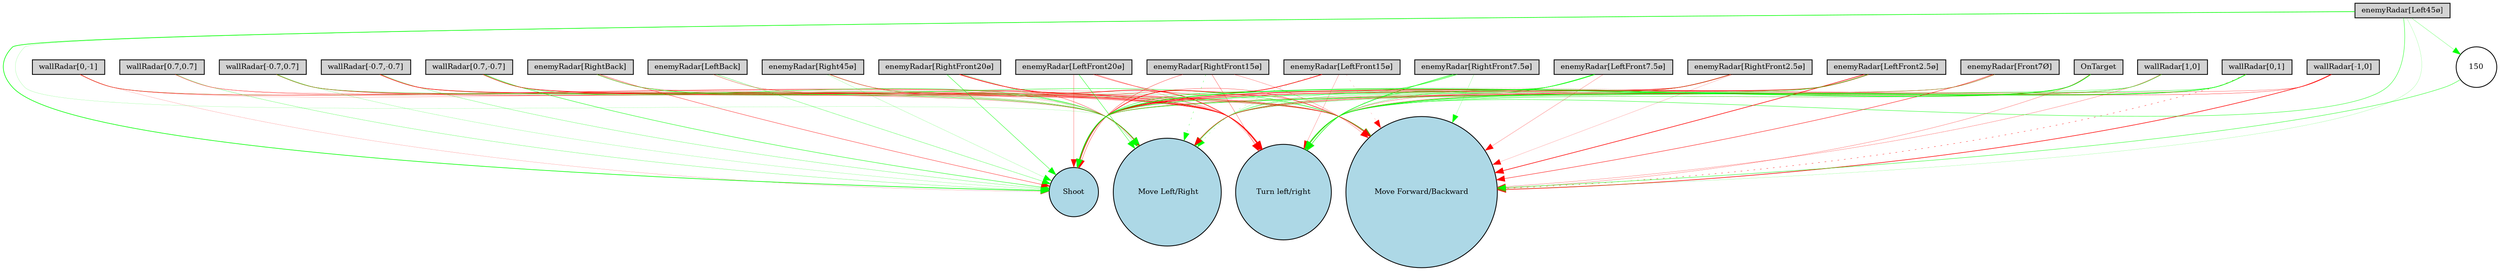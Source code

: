 digraph {
	node [fontsize=9 height=0.2 shape=circle width=0.2]
	"wallRadar[1,0]" [fillcolor=lightgray shape=box style=filled]
	"wallRadar[0,1]" [fillcolor=lightgray shape=box style=filled]
	"wallRadar[-1,0]" [fillcolor=lightgray shape=box style=filled]
	"wallRadar[0,-1]" [fillcolor=lightgray shape=box style=filled]
	"wallRadar[0.7,0.7]" [fillcolor=lightgray shape=box style=filled]
	"wallRadar[-0.7,0.7]" [fillcolor=lightgray shape=box style=filled]
	"wallRadar[-0.7,-0.7]" [fillcolor=lightgray shape=box style=filled]
	"wallRadar[0.7,-0.7]" [fillcolor=lightgray shape=box style=filled]
	"enemyRadar[RightBack]" [fillcolor=lightgray shape=box style=filled]
	"enemyRadar[LeftBack]" [fillcolor=lightgray shape=box style=filled]
	"enemyRadar[Right45ø]" [fillcolor=lightgray shape=box style=filled]
	"enemyRadar[Left45ø]" [fillcolor=lightgray shape=box style=filled]
	"enemyRadar[RightFront20ø]" [fillcolor=lightgray shape=box style=filled]
	"enemyRadar[LeftFront20ø]" [fillcolor=lightgray shape=box style=filled]
	"enemyRadar[RightFront15ø]" [fillcolor=lightgray shape=box style=filled]
	"enemyRadar[LeftFront15ø]" [fillcolor=lightgray shape=box style=filled]
	"enemyRadar[RightFront7.5ø]" [fillcolor=lightgray shape=box style=filled]
	"enemyRadar[LeftFront7.5ø]" [fillcolor=lightgray shape=box style=filled]
	"enemyRadar[RightFront2.5ø]" [fillcolor=lightgray shape=box style=filled]
	"enemyRadar[LeftFront2.5ø]" [fillcolor=lightgray shape=box style=filled]
	"enemyRadar[Front7Ø]" [fillcolor=lightgray shape=box style=filled]
	OnTarget [fillcolor=lightgray shape=box style=filled]
	Shoot [fillcolor=lightblue style=filled]
	"Move Forward/Backward" [fillcolor=lightblue style=filled]
	" Move Left/Right" [fillcolor=lightblue style=filled]
	"Turn left/right" [fillcolor=lightblue style=filled]
	150 [fillcolor=white style=filled]
	"wallRadar[1,0]" -> Shoot [color=green penwidth=0.32704719811972627 style=solid]
	"wallRadar[1,0]" -> "Move Forward/Backward" [color=red penwidth=0.2325187803713964 style=solid]
	"wallRadar[1,0]" -> " Move Left/Right" [color=red penwidth=0.27690246937669294 style=solid]
	"wallRadar[1,0]" -> "Turn left/right" [color=green penwidth=0.35014920597068977 style=solid]
	"wallRadar[0,1]" -> Shoot [color=green penwidth=0.39450368736474206 style=solid]
	"wallRadar[0,1]" -> "Move Forward/Backward" [color=red penwidth=0.3969463843540535 style=dotted]
	"wallRadar[0,1]" -> " Move Left/Right" [color=green penwidth=0.33538130284086654 style=solid]
	"wallRadar[0,1]" -> "Turn left/right" [color=green penwidth=0.7462157554684781 style=solid]
	"wallRadar[-1,0]" -> Shoot [color=red penwidth=0.27245083792849134 style=solid]
	"wallRadar[-1,0]" -> "Move Forward/Backward" [color=red penwidth=0.6953835764271151 style=solid]
	"wallRadar[-1,0]" -> " Move Left/Right" [color=red penwidth=0.11136512143174064 style=solid]
	"wallRadar[-1,0]" -> "Turn left/right" [color=red penwidth=0.25276676519269337 style=solid]
	"wallRadar[0,-1]" -> Shoot [color=red penwidth=0.14138881172006534 style=solid]
	"wallRadar[0,-1]" -> "Move Forward/Backward" [color=red penwidth=0.1617321747908359 style=solid]
	"wallRadar[0,-1]" -> " Move Left/Right" [color=green penwidth=0.2637663522026006 style=solid]
	"wallRadar[0,-1]" -> "Turn left/right" [color=red penwidth=0.5107651687049859 style=solid]
	"wallRadar[0.7,0.7]" -> Shoot [color=green penwidth=0.24586029270321946 style=solid]
	"wallRadar[0.7,0.7]" -> "Move Forward/Backward" [color=red penwidth=0.19162181553189866 style=solid]
	"wallRadar[0.7,0.7]" -> " Move Left/Right" [color=red penwidth=0.20044884388649414 style=solid]
	"wallRadar[0.7,0.7]" -> "Turn left/right" [color=red penwidth=0.15004857838050753 style=solid]
	"wallRadar[-0.7,0.7]" -> Shoot [color=green penwidth=0.17277038331617947 style=solid]
	"wallRadar[-0.7,0.7]" -> "Move Forward/Backward" [color=red penwidth=0.49001076897076856 style=solid]
	"wallRadar[-0.7,0.7]" -> " Move Left/Right" [color=green penwidth=0.4719236416781115 style=solid]
	"wallRadar[-0.7,0.7]" -> "Turn left/right" [color=red penwidth=0.19165962220504157 style=solid]
	"wallRadar[-0.7,-0.7]" -> Shoot [color=green penwidth=0.2558121212541077 style=solid]
	"wallRadar[-0.7,-0.7]" -> "Move Forward/Backward" [color=green penwidth=0.2190383255558032 style=solid]
	"wallRadar[-0.7,-0.7]" -> " Move Left/Right" [color=red penwidth=0.25586068332653533 style=solid]
	"wallRadar[-0.7,-0.7]" -> "Turn left/right" [color=red penwidth=0.6604530081005169 style=solid]
	"wallRadar[0.7,-0.7]" -> Shoot [color=green penwidth=0.4829879721296114 style=solid]
	"wallRadar[0.7,-0.7]" -> "Move Forward/Backward" [color=red penwidth=0.408209770559539 style=solid]
	"wallRadar[0.7,-0.7]" -> " Move Left/Right" [color=green penwidth=0.42301993457939346 style=solid]
	"wallRadar[0.7,-0.7]" -> "Turn left/right" [color=red penwidth=0.495773334796791 style=solid]
	"enemyRadar[RightBack]" -> Shoot [color=red penwidth=0.3934286809175711 style=solid]
	"enemyRadar[RightBack]" -> "Move Forward/Backward" [color=green penwidth=0.42773990202565493 style=solid]
	"enemyRadar[RightBack]" -> " Move Left/Right" [color=green penwidth=0.35499072708387214 style=solid]
	"enemyRadar[RightBack]" -> "Turn left/right" [color=red penwidth=0.20777945450673418 style=solid]
	"enemyRadar[LeftBack]" -> Shoot [color=green penwidth=0.28632866514602245 style=solid]
	"enemyRadar[LeftBack]" -> "Move Forward/Backward" [color=green penwidth=0.10221606163129544 style=solid]
	"enemyRadar[LeftBack]" -> " Move Left/Right" [color=red penwidth=0.16967745671541112 style=solid]
	"enemyRadar[LeftBack]" -> "Turn left/right" [color=red penwidth=0.14215342809308332 style=solid]
	"enemyRadar[Right45ø]" -> Shoot [color=green penwidth=0.15451122933084313 style=solid]
	"enemyRadar[Right45ø]" -> "Move Forward/Backward" [color=green penwidth=0.21610028605150522 style=solid]
	"enemyRadar[Right45ø]" -> " Move Left/Right" [color=red penwidth=0.3399596226738745 style=solid]
	"enemyRadar[Right45ø]" -> "Turn left/right" [color=red penwidth=0.15322759041990724 style=solid]
	"enemyRadar[Left45ø]" -> Shoot [color=green penwidth=0.7357771911803795 style=solid]
	"enemyRadar[Left45ø]" -> "Move Forward/Backward" [color=green penwidth=0.1443967942848778 style=solid]
	"enemyRadar[Left45ø]" -> " Move Left/Right" [color=green penwidth=0.13300770408808152 style=solid]
	"enemyRadar[Left45ø]" -> "Turn left/right" [color=green penwidth=0.43340348172230136 style=solid]
	"enemyRadar[RightFront20ø]" -> Shoot [color=green penwidth=0.42888432032249646 style=solid]
	"enemyRadar[RightFront20ø]" -> "Move Forward/Backward" [color=red penwidth=0.3088972053103578 style=solid]
	"enemyRadar[RightFront20ø]" -> " Move Left/Right" [color=green penwidth=0.20595786761141727 style=solid]
	"enemyRadar[RightFront20ø]" -> "Turn left/right" [color=red penwidth=0.7147605340811436 style=solid]
	"enemyRadar[LeftFront20ø]" -> Shoot [color=red penwidth=0.25805693969381593 style=solid]
	"enemyRadar[LeftFront20ø]" -> "Move Forward/Backward" [color=red penwidth=0.399939054957528 style=solid]
	"enemyRadar[LeftFront20ø]" -> " Move Left/Right" [color=green penwidth=0.43585676667689177 style=solid]
	"enemyRadar[LeftFront20ø]" -> "Turn left/right" [color=red penwidth=0.22116465612163017 style=solid]
	"enemyRadar[RightFront15ø]" -> Shoot [color=red penwidth=0.32716742728201187 style=solid]
	"enemyRadar[RightFront15ø]" -> "Move Forward/Backward" [color=red penwidth=0.23069213982716863 style=solid]
	"enemyRadar[RightFront15ø]" -> " Move Left/Right" [color=green penwidth=0.2952905107482229 style=dotted]
	"enemyRadar[RightFront15ø]" -> "Turn left/right" [color=red penwidth=0.2878729802153406 style=solid]
	"enemyRadar[LeftFront15ø]" -> Shoot [color=red penwidth=0.7540399282711353 style=solid]
	"enemyRadar[LeftFront15ø]" -> "Move Forward/Backward" [color=red penwidth=0.14632264263627337 style=dotted]
	"enemyRadar[LeftFront15ø]" -> " Move Left/Right" [color=green penwidth=0.1867600971976746 style=dotted]
	"enemyRadar[LeftFront15ø]" -> "Turn left/right" [color=red penwidth=0.20411060175492624 style=solid]
	"enemyRadar[RightFront7.5ø]" -> Shoot [color=green penwidth=0.45466014177124614 style=solid]
	"enemyRadar[RightFront7.5ø]" -> "Move Forward/Backward" [color=green penwidth=0.16681705166311628 style=solid]
	"enemyRadar[RightFront7.5ø]" -> " Move Left/Right" [color=green penwidth=0.17119431069455632 style=solid]
	"enemyRadar[RightFront7.5ø]" -> "Turn left/right" [color=green penwidth=0.6108059155603228 style=solid]
	"enemyRadar[LeftFront7.5ø]" -> Shoot [color=green penwidth=0.6073051303450475 style=solid]
	"enemyRadar[LeftFront7.5ø]" -> "Move Forward/Backward" [color=red penwidth=0.21454337984813804 style=solid]
	"enemyRadar[LeftFront7.5ø]" -> " Move Left/Right" [color=green penwidth=0.3424633803661268 style=solid]
	"enemyRadar[LeftFront7.5ø]" -> "Turn left/right" [color=green penwidth=0.44699004331122816 style=solid]
	"enemyRadar[RightFront2.5ø]" -> Shoot [color=red penwidth=0.7164931674410158 style=solid]
	"enemyRadar[RightFront2.5ø]" -> "Move Forward/Backward" [color=red penwidth=0.14709221597151179 style=solid]
	"enemyRadar[RightFront2.5ø]" -> " Move Left/Right" [color=green penwidth=0.23560349402329037 style=solid]
	"enemyRadar[RightFront2.5ø]" -> "Turn left/right" [color=red penwidth=0.27938568265109553 style=solid]
	"enemyRadar[LeftFront2.5ø]" -> Shoot [color=red penwidth=0.8928030057716779 style=solid]
	"enemyRadar[LeftFront2.5ø]" -> "Move Forward/Backward" [color=red penwidth=0.7094681625030207 style=solid]
	"enemyRadar[LeftFront2.5ø]" -> " Move Left/Right" [color=green penwidth=0.29954346404497745 style=solid]
	"enemyRadar[LeftFront2.5ø]" -> "Turn left/right" [color=green penwidth=0.3146019168398939 style=solid]
	"enemyRadar[Front7Ø]" -> Shoot [color=red penwidth=0.1120737673662153 style=solid]
	"enemyRadar[Front7Ø]" -> "Move Forward/Backward" [color=red penwidth=0.49139913637399635 style=solid]
	"enemyRadar[Front7Ø]" -> " Move Left/Right" [color=red penwidth=0.4291876875900399 style=solid]
	"enemyRadar[Front7Ø]" -> "Turn left/right" [color=green penwidth=0.2093153609769483 style=solid]
	OnTarget -> Shoot [color=green penwidth=0.8998220909264715 style=solid]
	OnTarget -> "Move Forward/Backward" [color=red penwidth=0.2436626492422139 style=solid]
	OnTarget -> " Move Left/Right" [color=red penwidth=0.10190122857840445 style=solid]
	OnTarget -> "Turn left/right" [color=green penwidth=0.3441078327919829 style=solid]
	"enemyRadar[Left45ø]" -> 150 [color=green penwidth=0.2338899088887196 style=solid]
	150 -> "Move Forward/Backward" [color=green penwidth=0.43512439392615165 style=solid]
}
